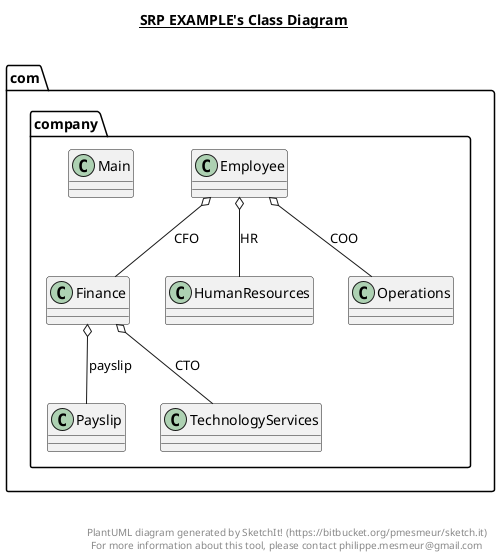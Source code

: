 @startuml

title __SRP EXAMPLE's Class Diagram__\n

  namespace com.company {
    class com.company.Employee {
    }
  }
  

  namespace com.company {
    class com.company.Finance {
    }
  }
  

  namespace com.company {
    class com.company.HumanResources {
    }
  }
  

  namespace com.company {
    class com.company.Main {
    }
  }
  

  namespace com.company {
    class com.company.Operations {
    }
  }
  

  namespace com.company {
    class com.company.Payslip {
    }
  }
  

  namespace com.company {
    class com.company.TechnologyServices {
    }
  }
  

  com.company.Employee o-- com.company.Finance : CFO
  com.company.Employee o-- com.company.Operations : COO
  com.company.Employee o-- com.company.HumanResources : HR
  com.company.Finance o-- com.company.TechnologyServices : CTO
  com.company.Finance o-- com.company.Payslip : payslip


right footer


PlantUML diagram generated by SketchIt! (https://bitbucket.org/pmesmeur/sketch.it)
For more information about this tool, please contact philippe.mesmeur@gmail.com
endfooter

@enduml
